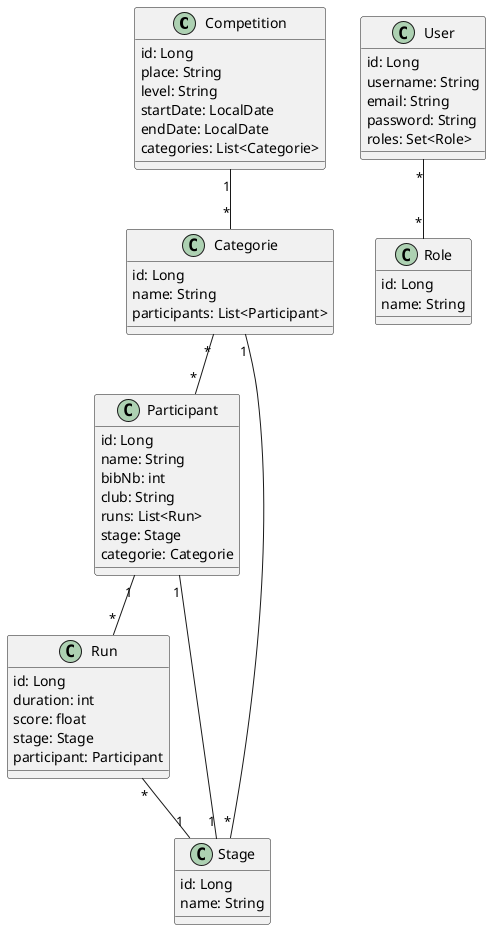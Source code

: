 @startuml

class Competition {
  id: Long
  place: String
  level: String
  startDate: LocalDate
  endDate: LocalDate
  categories: List<Categorie>
}

class Categorie {
  id: Long
  name: String
  participants: List<Participant>
}

class Participant {
  id: Long
  name: String
  bibNb: int
  club: String
  runs: List<Run>
  stage: Stage
  categorie: Categorie
}

class Run {
  id: Long
  duration: int
  score: float
  stage: Stage
  participant: Participant
}

class Stage {
  id: Long
  name: String
}

class User {
  id: Long
  username: String
  email: String
  password: String
  roles: Set<Role>
}

class Role {
  id: Long
  name: String
}

Competition "1" -- "*" Categorie
Categorie "*" -- "*" Participant
Participant "1" -- "*" Run
Participant "1" -- "1" Stage
Run "*" -- "1" Stage
User "*" -- "*" Role
Categorie "1" -- "*" Stage

@enduml